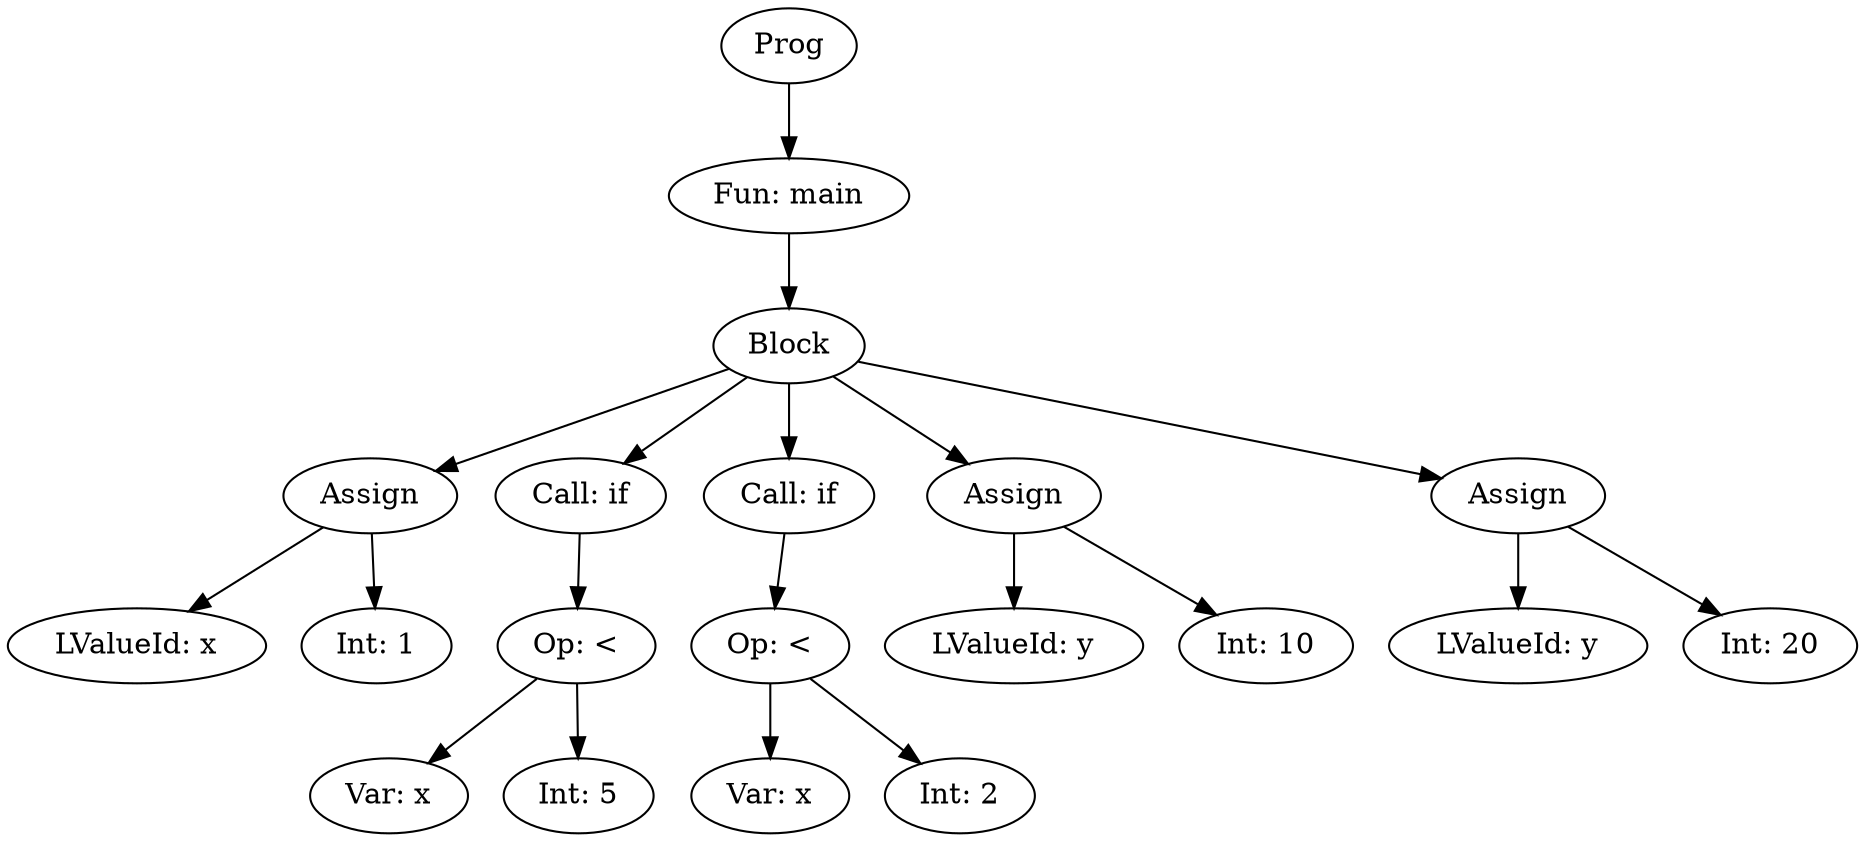 digraph AST {
"Prog697960108" [label="Prog"];
"Fun325333723" [label="Fun: main"];
"Prog697960108" -> "Fun325333723";
"CmdBlock1937962514" [label="Block"];
"Fun325333723" -> "CmdBlock1937962514";
"CmdAssign274064559" [label="Assign"];
"CmdBlock1937962514" -> "CmdAssign274064559";
"LValueId1018081122" [label="LValueId: x"];
"CmdAssign274064559" -> "LValueId1018081122";
"ExpInt242131142" [label="Int: 1"];
"CmdAssign274064559" -> "ExpInt242131142";
"CmdCall1837543557" [label="Call: if"];
"CmdBlock1937962514" -> "CmdCall1837543557";
"ExpBinOp1971489295" [label="Op: <"];
"CmdCall1837543557" -> "ExpBinOp1971489295";
"ExpVar985655350" [label="Var: x"];
"ExpBinOp1971489295" -> "ExpVar985655350";
"ExpInt804611486" [label="Int: 5"];
"ExpBinOp1971489295" -> "ExpInt804611486";
"CmdCall2008017533" [label="Call: if"];
"CmdBlock1937962514" -> "CmdCall2008017533";
"ExpBinOp370988149" [label="Op: <"];
"CmdCall2008017533" -> "ExpBinOp370988149";
"ExpVar1395089624" [label="Var: x"];
"ExpBinOp370988149" -> "ExpVar1395089624";
"ExpInt1476011703" [label="Int: 2"];
"ExpBinOp370988149" -> "ExpInt1476011703";
"CmdAssign1603195447" [label="Assign"];
"CmdBlock1937962514" -> "CmdAssign1603195447";
"LValueId792791759" [label="LValueId: y"];
"CmdAssign1603195447" -> "LValueId792791759";
"ExpInt1191747167" [label="Int: 10"];
"CmdAssign1603195447" -> "ExpInt1191747167";
"CmdAssign1094834071" [label="Assign"];
"CmdBlock1937962514" -> "CmdAssign1094834071";
"LValueId1761061602" [label="LValueId: y"];
"CmdAssign1094834071" -> "LValueId1761061602";
"ExpInt1330106945" [label="Int: 20"];
"CmdAssign1094834071" -> "ExpInt1330106945";
}
